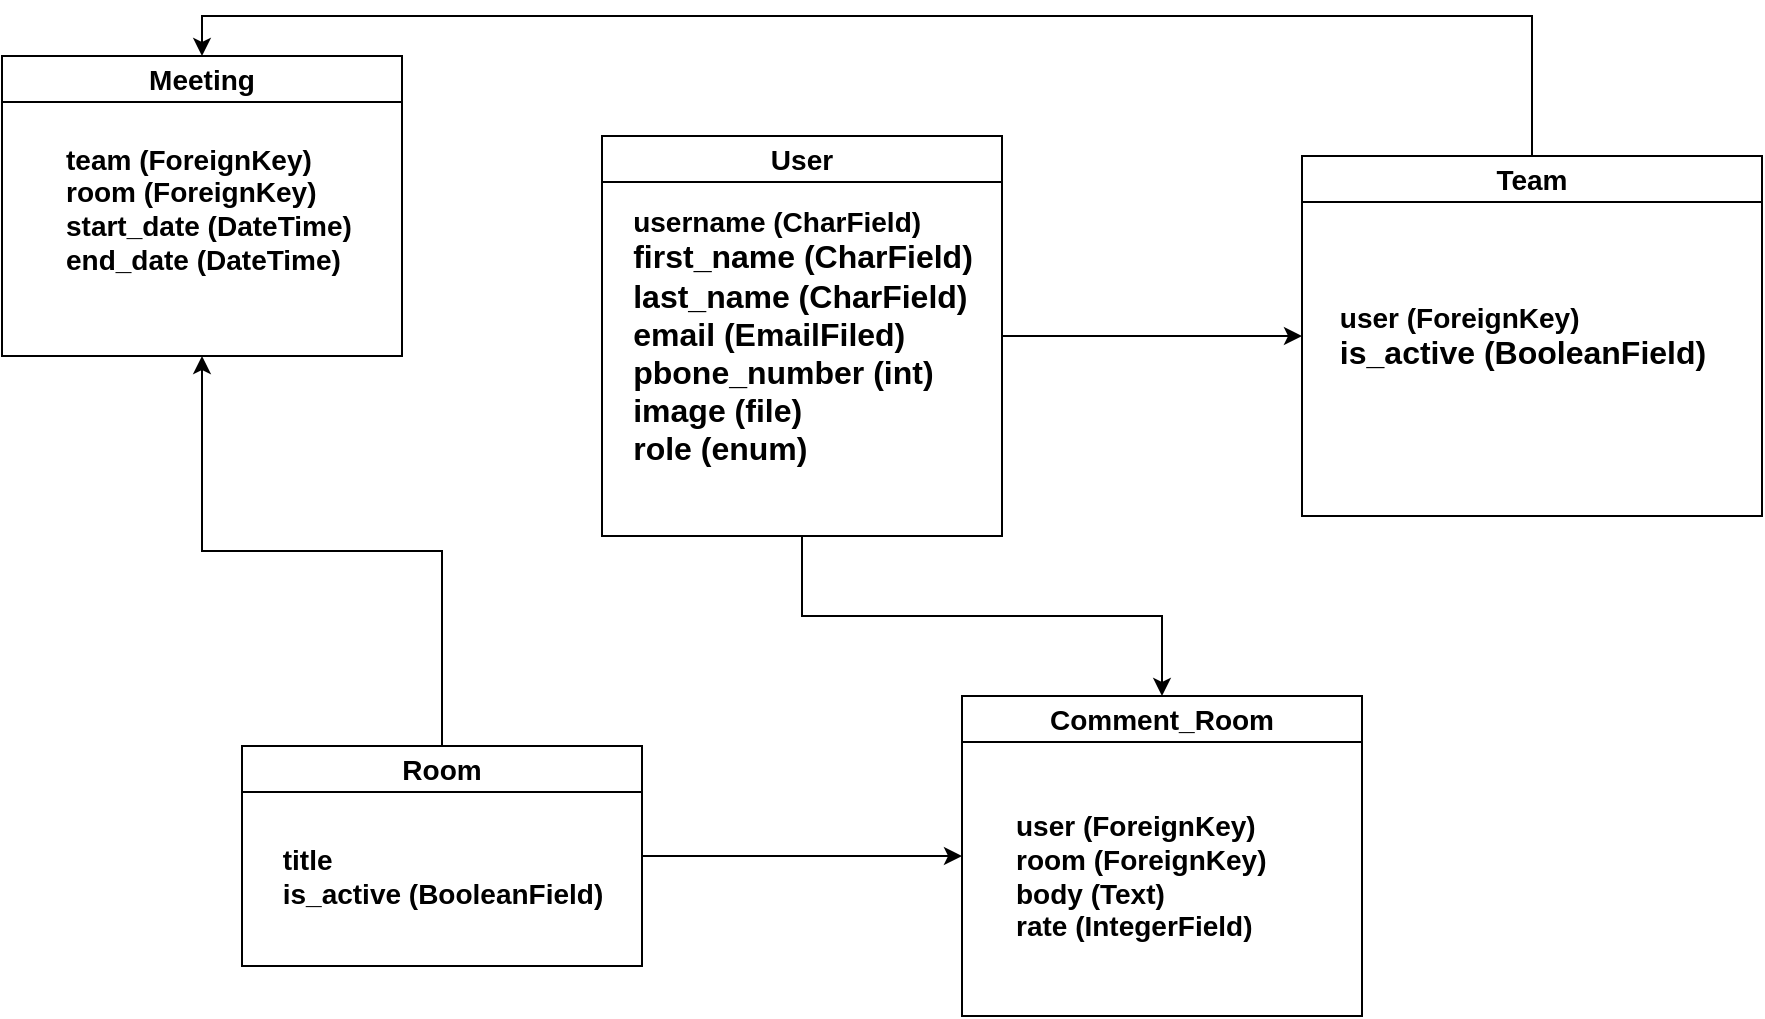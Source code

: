 <mxfile version="23.0.2" type="github">
  <diagram name="Page-1" id="SMbie_suctk1ZPjV2C8f">
    <mxGraphModel dx="1026" dy="600" grid="1" gridSize="10" guides="1" tooltips="1" connect="1" arrows="1" fold="1" page="1" pageScale="1" pageWidth="850" pageHeight="1100" math="0" shadow="0">
      <root>
        <mxCell id="0" />
        <mxCell id="1" parent="0" />
        <mxCell id="7IHR_NL_N_ZcWWpElH3y-19" style="edgeStyle=orthogonalEdgeStyle;rounded=0;orthogonalLoop=1;jettySize=auto;html=1;exitX=0.5;exitY=1;exitDx=0;exitDy=0;entryX=0.5;entryY=0;entryDx=0;entryDy=0;" edge="1" parent="1" source="7IHR_NL_N_ZcWWpElH3y-1" target="7IHR_NL_N_ZcWWpElH3y-16">
          <mxGeometry relative="1" as="geometry" />
        </mxCell>
        <mxCell id="7IHR_NL_N_ZcWWpElH3y-1" value="&lt;font style=&quot;font-size: 14px;&quot;&gt;User&lt;/font&gt;" style="swimlane;whiteSpace=wrap;html=1;startSize=23;" vertex="1" parent="1">
          <mxGeometry x="300" y="140" width="200" height="200" as="geometry" />
        </mxCell>
        <mxCell id="7IHR_NL_N_ZcWWpElH3y-2" value="&lt;div style=&quot;text-align: left;&quot;&gt;&lt;/div&gt;&lt;b style=&quot;border-color: var(--border-color);&quot;&gt;&lt;div style=&quot;text-align: left;&quot;&gt;&lt;b style=&quot;background-color: initial; border-color: var(--border-color);&quot;&gt;&lt;font style=&quot;font-size: 14px;&quot;&gt;&lt;b style=&quot;border-color: var(--border-color);&quot;&gt;username&amp;nbsp;&lt;/b&gt;(CharField)&lt;/font&gt;&lt;/b&gt;&lt;/div&gt;&lt;/b&gt;&lt;div style=&quot;&quot;&gt;&lt;/div&gt;&lt;b style=&quot;border-color: var(--border-color);&quot;&gt;&lt;div style=&quot;text-align: left;&quot;&gt;&lt;b style=&quot;background-color: initial; border-color: var(--border-color);&quot;&gt;&lt;font size=&quot;3&quot;&gt;&lt;b style=&quot;border-color: var(--border-color);&quot;&gt;first_name&lt;/b&gt;&amp;nbsp;(CharField)&lt;/font&gt;&lt;/b&gt;&lt;/div&gt;&lt;/b&gt;&lt;div style=&quot;text-align: left;&quot;&gt;&lt;span style=&quot;background-color: initial;&quot;&gt;&lt;font size=&quot;3&quot;&gt;&lt;b&gt;last_name (CharField)&lt;/b&gt;&lt;/font&gt;&lt;/span&gt;&lt;/div&gt;&lt;div style=&quot;text-align: left;&quot;&gt;&lt;span style=&quot;background-color: initial;&quot;&gt;&lt;font size=&quot;3&quot;&gt;&lt;b&gt;email (EmailFiled)&lt;/b&gt;&lt;/font&gt;&lt;/span&gt;&lt;/div&gt;&lt;div style=&quot;text-align: left;&quot;&gt;&lt;span style=&quot;background-color: initial;&quot;&gt;&lt;font size=&quot;3&quot;&gt;&lt;b&gt;pbone_number (int)&lt;/b&gt;&lt;/font&gt;&lt;/span&gt;&lt;/div&gt;&lt;div style=&quot;text-align: left;&quot;&gt;&lt;span style=&quot;background-color: initial;&quot;&gt;&lt;font size=&quot;3&quot;&gt;&lt;b&gt;image (file)&lt;/b&gt;&lt;/font&gt;&lt;/span&gt;&lt;/div&gt;&lt;div style=&quot;text-align: left;&quot;&gt;&lt;span style=&quot;background-color: initial;&quot;&gt;&lt;font size=&quot;3&quot;&gt;&lt;b&gt;role (enum)&lt;/b&gt;&lt;/font&gt;&lt;/span&gt;&lt;/div&gt;" style="text;html=1;align=center;verticalAlign=middle;resizable=0;points=[];autosize=1;strokeColor=none;fillColor=none;" vertex="1" parent="7IHR_NL_N_ZcWWpElH3y-1">
          <mxGeometry x="5" y="25" width="190" height="150" as="geometry" />
        </mxCell>
        <mxCell id="7IHR_NL_N_ZcWWpElH3y-21" style="edgeStyle=orthogonalEdgeStyle;rounded=0;orthogonalLoop=1;jettySize=auto;html=1;exitX=0.5;exitY=0;exitDx=0;exitDy=0;entryX=0.5;entryY=0;entryDx=0;entryDy=0;" edge="1" parent="1" source="7IHR_NL_N_ZcWWpElH3y-4" target="7IHR_NL_N_ZcWWpElH3y-8">
          <mxGeometry relative="1" as="geometry" />
        </mxCell>
        <mxCell id="7IHR_NL_N_ZcWWpElH3y-4" value="&lt;font style=&quot;font-size: 14px;&quot;&gt;Team&lt;/font&gt;" style="swimlane;whiteSpace=wrap;html=1;startSize=23;" vertex="1" parent="1">
          <mxGeometry x="650" y="150" width="230" height="180" as="geometry" />
        </mxCell>
        <mxCell id="7IHR_NL_N_ZcWWpElH3y-6" value="&lt;div style=&quot;text-align: left;&quot;&gt;&lt;/div&gt;&lt;b style=&quot;border-color: var(--border-color);&quot;&gt;&lt;div style=&quot;text-align: left;&quot;&gt;&lt;b style=&quot;background-color: initial; border-color: var(--border-color);&quot;&gt;&lt;font style=&quot;font-size: 14px;&quot;&gt;&lt;b style=&quot;border-color: var(--border-color);&quot;&gt;user&amp;nbsp;&lt;/b&gt;(ForeignKey)&lt;/font&gt;&lt;/b&gt;&lt;/div&gt;&lt;/b&gt;&lt;div style=&quot;&quot;&gt;&lt;/div&gt;&lt;b style=&quot;border-color: var(--border-color);&quot;&gt;&lt;div style=&quot;text-align: left;&quot;&gt;&lt;font size=&quot;3&quot;&gt;is_active (BooleanField&lt;/font&gt;&lt;span style=&quot;font-size: medium; background-color: initial;&quot;&gt;)&lt;/span&gt;&lt;/div&gt;&lt;/b&gt;" style="text;html=1;align=center;verticalAlign=middle;resizable=0;points=[];autosize=1;strokeColor=none;fillColor=none;" vertex="1" parent="7IHR_NL_N_ZcWWpElH3y-4">
          <mxGeometry x="5" y="65" width="210" height="50" as="geometry" />
        </mxCell>
        <mxCell id="7IHR_NL_N_ZcWWpElH3y-7" style="edgeStyle=orthogonalEdgeStyle;rounded=0;orthogonalLoop=1;jettySize=auto;html=1;exitX=1;exitY=0.5;exitDx=0;exitDy=0;entryX=0;entryY=0.5;entryDx=0;entryDy=0;" edge="1" parent="1" source="7IHR_NL_N_ZcWWpElH3y-1" target="7IHR_NL_N_ZcWWpElH3y-4">
          <mxGeometry relative="1" as="geometry">
            <mxPoint x="720" y="240" as="targetPoint" />
          </mxGeometry>
        </mxCell>
        <mxCell id="7IHR_NL_N_ZcWWpElH3y-8" value="&lt;font style=&quot;font-size: 14px;&quot;&gt;Meeting&lt;/font&gt;" style="swimlane;whiteSpace=wrap;html=1;" vertex="1" parent="1">
          <mxGeometry y="100" width="200" height="150" as="geometry" />
        </mxCell>
        <mxCell id="7IHR_NL_N_ZcWWpElH3y-9" value="&lt;b&gt;&lt;font style=&quot;font-size: 14px;&quot;&gt;team (ForeignKey)&lt;br&gt;room (ForeignKey)&lt;br&gt;start_date (DateTime)&lt;br&gt;end_date (DateTime)&lt;br&gt;&lt;br&gt;&lt;/font&gt;&lt;/b&gt;" style="text;html=1;align=left;verticalAlign=middle;resizable=0;points=[];autosize=1;strokeColor=none;fillColor=none;" vertex="1" parent="7IHR_NL_N_ZcWWpElH3y-8">
          <mxGeometry x="30" y="35" width="170" height="100" as="geometry" />
        </mxCell>
        <mxCell id="7IHR_NL_N_ZcWWpElH3y-20" style="edgeStyle=orthogonalEdgeStyle;rounded=0;orthogonalLoop=1;jettySize=auto;html=1;exitX=1;exitY=0.5;exitDx=0;exitDy=0;entryX=0;entryY=0.5;entryDx=0;entryDy=0;" edge="1" parent="1" source="7IHR_NL_N_ZcWWpElH3y-11" target="7IHR_NL_N_ZcWWpElH3y-16">
          <mxGeometry relative="1" as="geometry" />
        </mxCell>
        <mxCell id="7IHR_NL_N_ZcWWpElH3y-22" style="edgeStyle=orthogonalEdgeStyle;rounded=0;orthogonalLoop=1;jettySize=auto;html=1;exitX=0.5;exitY=0;exitDx=0;exitDy=0;entryX=0.5;entryY=1;entryDx=0;entryDy=0;" edge="1" parent="1" source="7IHR_NL_N_ZcWWpElH3y-11" target="7IHR_NL_N_ZcWWpElH3y-8">
          <mxGeometry relative="1" as="geometry" />
        </mxCell>
        <mxCell id="7IHR_NL_N_ZcWWpElH3y-11" value="&lt;font style=&quot;font-size: 14px;&quot;&gt;Room&lt;/font&gt;" style="swimlane;whiteSpace=wrap;html=1;" vertex="1" parent="1">
          <mxGeometry x="120" y="445" width="200" height="110" as="geometry" />
        </mxCell>
        <mxCell id="7IHR_NL_N_ZcWWpElH3y-12" value="&lt;div style=&quot;text-align: left;&quot;&gt;&lt;b style=&quot;font-size: 14px; background-color: initial;&quot;&gt;title&lt;/b&gt;&lt;/div&gt;&lt;font style=&quot;font-size: 14px;&quot;&gt;&lt;div style=&quot;text-align: left;&quot;&gt;&lt;b style=&quot;background-color: initial;&quot;&gt;is_active (BooleanField)&lt;/b&gt;&lt;/div&gt;&lt;/font&gt;" style="text;html=1;align=center;verticalAlign=middle;resizable=0;points=[];autosize=1;strokeColor=none;fillColor=none;" vertex="1" parent="7IHR_NL_N_ZcWWpElH3y-11">
          <mxGeometry x="10" y="40" width="180" height="50" as="geometry" />
        </mxCell>
        <mxCell id="7IHR_NL_N_ZcWWpElH3y-16" value="&lt;font style=&quot;font-size: 14px;&quot;&gt;Comment_Room&lt;/font&gt;" style="swimlane;whiteSpace=wrap;html=1;" vertex="1" parent="1">
          <mxGeometry x="480" y="420" width="200" height="160" as="geometry" />
        </mxCell>
        <mxCell id="7IHR_NL_N_ZcWWpElH3y-17" value="&lt;font style=&quot;font-size: 14px;&quot;&gt;&lt;b&gt;user (ForeignKey)&lt;br&gt;&lt;/b&gt;&lt;b style=&quot;border-color: var(--border-color);&quot;&gt;room (ForeignKey)&lt;br&gt;&lt;/b&gt;&lt;b&gt;body (Text)&lt;br&gt;rate (IntegerField)&lt;br&gt;&lt;/b&gt;&lt;/font&gt;" style="text;html=1;align=left;verticalAlign=middle;resizable=0;points=[];autosize=1;strokeColor=none;fillColor=none;" vertex="1" parent="7IHR_NL_N_ZcWWpElH3y-16">
          <mxGeometry x="25" y="50" width="150" height="80" as="geometry" />
        </mxCell>
      </root>
    </mxGraphModel>
  </diagram>
</mxfile>
